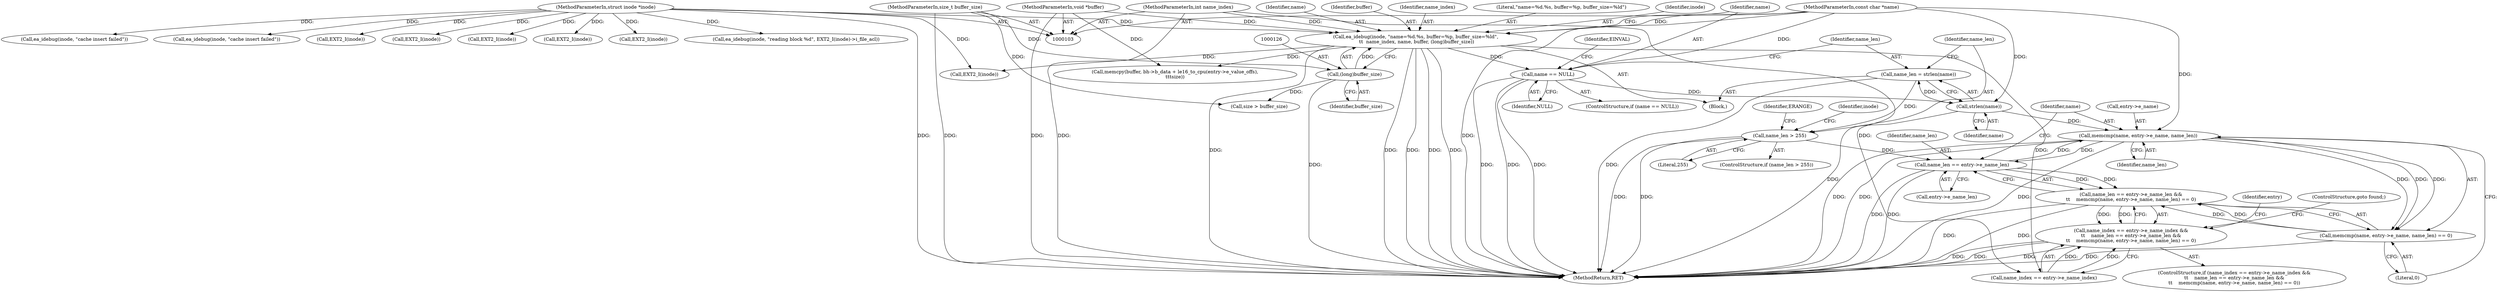 digraph "0_linux_be0726d33cb8f411945884664924bed3cb8c70ee_7@API" {
"1000135" [label="(Call,name_len = strlen(name))"];
"1000137" [label="(Call,strlen(name))"];
"1000129" [label="(Call,name == NULL)"];
"1000119" [label="(Call,ea_idebug(inode, \"name=%d.%s, buffer=%p, buffer_size=%ld\",\n \t\t  name_index, name, buffer, (long)buffer_size))"];
"1000104" [label="(MethodParameterIn,struct inode *inode)"];
"1000105" [label="(MethodParameterIn,int name_index)"];
"1000106" [label="(MethodParameterIn,const char *name)"];
"1000107" [label="(MethodParameterIn,void *buffer)"];
"1000125" [label="(Call,(long)buffer_size)"];
"1000108" [label="(MethodParameterIn,size_t buffer_size)"];
"1000140" [label="(Call,name_len > 255)"];
"1000275" [label="(Call,name_len == entry->e_name_len)"];
"1000274" [label="(Call,name_len == entry->e_name_len &&\n\t\t    memcmp(name, entry->e_name, name_len) == 0)"];
"1000268" [label="(Call,name_index == entry->e_name_index &&\n\t\t    name_len == entry->e_name_len &&\n\t\t    memcmp(name, entry->e_name, name_len) == 0)"];
"1000281" [label="(Call,memcmp(name, entry->e_name, name_len))"];
"1000280" [label="(Call,memcmp(name, entry->e_name, name_len) == 0)"];
"1000268" [label="(Call,name_index == entry->e_name_index &&\n\t\t    name_len == entry->e_name_len &&\n\t\t    memcmp(name, entry->e_name, name_len) == 0)"];
"1000135" [label="(Call,name_len = strlen(name))"];
"1000119" [label="(Call,ea_idebug(inode, \"name=%d.%s, buffer=%p, buffer_size=%ld\",\n \t\t  name_index, name, buffer, (long)buffer_size))"];
"1000382" [label="(MethodReturn,RET)"];
"1000138" [label="(Identifier,name)"];
"1000104" [label="(MethodParameterIn,struct inode *inode)"];
"1000150" [label="(Identifier,inode)"];
"1000129" [label="(Call,name == NULL)"];
"1000128" [label="(ControlStructure,if (name == NULL))"];
"1000269" [label="(Call,name_index == entry->e_name_index)"];
"1000357" [label="(Call,memcpy(buffer, bh->b_data + le16_to_cpu(entry->e_value_offs),\n\t\t\tsize))"];
"1000163" [label="(Call,ea_idebug(inode, \"reading block %d\", EXT2_I(inode)->i_file_acl))"];
"1000295" [label="(Call,ea_idebug(inode, \"cache insert failed\"))"];
"1000342" [label="(Call,ea_idebug(inode, \"cache insert failed\"))"];
"1000288" [label="(ControlStructure,goto found;)"];
"1000142" [label="(Literal,255)"];
"1000127" [label="(Identifier,buffer_size)"];
"1000122" [label="(Identifier,name_index)"];
"1000280" [label="(Call,memcmp(name, entry->e_name, name_len) == 0)"];
"1000130" [label="(Identifier,name)"];
"1000177" [label="(Call,EXT2_I(inode))"];
"1000108" [label="(MethodParameterIn,size_t buffer_size)"];
"1000277" [label="(Call,entry->e_name_len)"];
"1000286" [label="(Identifier,name_len)"];
"1000136" [label="(Identifier,name_len)"];
"1000109" [label="(Block,)"];
"1000125" [label="(Call,(long)buffer_size)"];
"1000107" [label="(MethodParameterIn,void *buffer)"];
"1000140" [label="(Call,name_len > 255)"];
"1000377" [label="(Call,EXT2_I(inode))"];
"1000275" [label="(Call,name_len == entry->e_name_len)"];
"1000281" [label="(Call,memcmp(name, entry->e_name, name_len))"];
"1000283" [label="(Call,entry->e_name)"];
"1000167" [label="(Call,EXT2_I(inode))"];
"1000290" [label="(Identifier,entry)"];
"1000134" [label="(Identifier,EINVAL)"];
"1000159" [label="(Call,EXT2_I(inode))"];
"1000131" [label="(Identifier,NULL)"];
"1000282" [label="(Identifier,name)"];
"1000149" [label="(Call,EXT2_I(inode))"];
"1000121" [label="(Literal,\"name=%d.%s, buffer=%p, buffer_size=%ld\")"];
"1000141" [label="(Identifier,name_len)"];
"1000238" [label="(Call,EXT2_I(inode))"];
"1000274" [label="(Call,name_len == entry->e_name_len &&\n\t\t    memcmp(name, entry->e_name, name_len) == 0)"];
"1000287" [label="(Literal,0)"];
"1000145" [label="(Identifier,ERANGE)"];
"1000105" [label="(MethodParameterIn,int name_index)"];
"1000139" [label="(ControlStructure,if (name_len > 255))"];
"1000120" [label="(Identifier,inode)"];
"1000353" [label="(Call,size > buffer_size)"];
"1000106" [label="(MethodParameterIn,const char *name)"];
"1000276" [label="(Identifier,name_len)"];
"1000267" [label="(ControlStructure,if (name_index == entry->e_name_index &&\n\t\t    name_len == entry->e_name_len &&\n\t\t    memcmp(name, entry->e_name, name_len) == 0))"];
"1000137" [label="(Call,strlen(name))"];
"1000123" [label="(Identifier,name)"];
"1000124" [label="(Identifier,buffer)"];
"1000135" -> "1000109"  [label="AST: "];
"1000135" -> "1000137"  [label="CFG: "];
"1000136" -> "1000135"  [label="AST: "];
"1000137" -> "1000135"  [label="AST: "];
"1000141" -> "1000135"  [label="CFG: "];
"1000135" -> "1000382"  [label="DDG: "];
"1000137" -> "1000135"  [label="DDG: "];
"1000135" -> "1000140"  [label="DDG: "];
"1000137" -> "1000138"  [label="CFG: "];
"1000138" -> "1000137"  [label="AST: "];
"1000137" -> "1000382"  [label="DDG: "];
"1000129" -> "1000137"  [label="DDG: "];
"1000106" -> "1000137"  [label="DDG: "];
"1000137" -> "1000281"  [label="DDG: "];
"1000129" -> "1000128"  [label="AST: "];
"1000129" -> "1000131"  [label="CFG: "];
"1000130" -> "1000129"  [label="AST: "];
"1000131" -> "1000129"  [label="AST: "];
"1000134" -> "1000129"  [label="CFG: "];
"1000136" -> "1000129"  [label="CFG: "];
"1000129" -> "1000382"  [label="DDG: "];
"1000129" -> "1000382"  [label="DDG: "];
"1000129" -> "1000382"  [label="DDG: "];
"1000119" -> "1000129"  [label="DDG: "];
"1000106" -> "1000129"  [label="DDG: "];
"1000119" -> "1000109"  [label="AST: "];
"1000119" -> "1000125"  [label="CFG: "];
"1000120" -> "1000119"  [label="AST: "];
"1000121" -> "1000119"  [label="AST: "];
"1000122" -> "1000119"  [label="AST: "];
"1000123" -> "1000119"  [label="AST: "];
"1000124" -> "1000119"  [label="AST: "];
"1000125" -> "1000119"  [label="AST: "];
"1000130" -> "1000119"  [label="CFG: "];
"1000119" -> "1000382"  [label="DDG: "];
"1000119" -> "1000382"  [label="DDG: "];
"1000119" -> "1000382"  [label="DDG: "];
"1000119" -> "1000382"  [label="DDG: "];
"1000119" -> "1000382"  [label="DDG: "];
"1000104" -> "1000119"  [label="DDG: "];
"1000105" -> "1000119"  [label="DDG: "];
"1000106" -> "1000119"  [label="DDG: "];
"1000107" -> "1000119"  [label="DDG: "];
"1000125" -> "1000119"  [label="DDG: "];
"1000119" -> "1000149"  [label="DDG: "];
"1000119" -> "1000269"  [label="DDG: "];
"1000119" -> "1000357"  [label="DDG: "];
"1000104" -> "1000103"  [label="AST: "];
"1000104" -> "1000382"  [label="DDG: "];
"1000104" -> "1000149"  [label="DDG: "];
"1000104" -> "1000159"  [label="DDG: "];
"1000104" -> "1000163"  [label="DDG: "];
"1000104" -> "1000167"  [label="DDG: "];
"1000104" -> "1000177"  [label="DDG: "];
"1000104" -> "1000238"  [label="DDG: "];
"1000104" -> "1000295"  [label="DDG: "];
"1000104" -> "1000342"  [label="DDG: "];
"1000104" -> "1000377"  [label="DDG: "];
"1000105" -> "1000103"  [label="AST: "];
"1000105" -> "1000382"  [label="DDG: "];
"1000105" -> "1000269"  [label="DDG: "];
"1000106" -> "1000103"  [label="AST: "];
"1000106" -> "1000382"  [label="DDG: "];
"1000106" -> "1000281"  [label="DDG: "];
"1000107" -> "1000103"  [label="AST: "];
"1000107" -> "1000382"  [label="DDG: "];
"1000107" -> "1000357"  [label="DDG: "];
"1000125" -> "1000127"  [label="CFG: "];
"1000126" -> "1000125"  [label="AST: "];
"1000127" -> "1000125"  [label="AST: "];
"1000125" -> "1000382"  [label="DDG: "];
"1000108" -> "1000125"  [label="DDG: "];
"1000125" -> "1000353"  [label="DDG: "];
"1000108" -> "1000103"  [label="AST: "];
"1000108" -> "1000382"  [label="DDG: "];
"1000108" -> "1000353"  [label="DDG: "];
"1000140" -> "1000139"  [label="AST: "];
"1000140" -> "1000142"  [label="CFG: "];
"1000141" -> "1000140"  [label="AST: "];
"1000142" -> "1000140"  [label="AST: "];
"1000145" -> "1000140"  [label="CFG: "];
"1000150" -> "1000140"  [label="CFG: "];
"1000140" -> "1000382"  [label="DDG: "];
"1000140" -> "1000382"  [label="DDG: "];
"1000140" -> "1000275"  [label="DDG: "];
"1000275" -> "1000274"  [label="AST: "];
"1000275" -> "1000277"  [label="CFG: "];
"1000276" -> "1000275"  [label="AST: "];
"1000277" -> "1000275"  [label="AST: "];
"1000282" -> "1000275"  [label="CFG: "];
"1000274" -> "1000275"  [label="CFG: "];
"1000275" -> "1000382"  [label="DDG: "];
"1000275" -> "1000382"  [label="DDG: "];
"1000275" -> "1000274"  [label="DDG: "];
"1000275" -> "1000274"  [label="DDG: "];
"1000281" -> "1000275"  [label="DDG: "];
"1000275" -> "1000281"  [label="DDG: "];
"1000274" -> "1000268"  [label="AST: "];
"1000274" -> "1000280"  [label="CFG: "];
"1000280" -> "1000274"  [label="AST: "];
"1000268" -> "1000274"  [label="CFG: "];
"1000274" -> "1000382"  [label="DDG: "];
"1000274" -> "1000382"  [label="DDG: "];
"1000274" -> "1000268"  [label="DDG: "];
"1000274" -> "1000268"  [label="DDG: "];
"1000280" -> "1000274"  [label="DDG: "];
"1000280" -> "1000274"  [label="DDG: "];
"1000268" -> "1000267"  [label="AST: "];
"1000268" -> "1000269"  [label="CFG: "];
"1000269" -> "1000268"  [label="AST: "];
"1000288" -> "1000268"  [label="CFG: "];
"1000290" -> "1000268"  [label="CFG: "];
"1000268" -> "1000382"  [label="DDG: "];
"1000268" -> "1000382"  [label="DDG: "];
"1000268" -> "1000382"  [label="DDG: "];
"1000269" -> "1000268"  [label="DDG: "];
"1000269" -> "1000268"  [label="DDG: "];
"1000281" -> "1000280"  [label="AST: "];
"1000281" -> "1000286"  [label="CFG: "];
"1000282" -> "1000281"  [label="AST: "];
"1000283" -> "1000281"  [label="AST: "];
"1000286" -> "1000281"  [label="AST: "];
"1000287" -> "1000281"  [label="CFG: "];
"1000281" -> "1000382"  [label="DDG: "];
"1000281" -> "1000382"  [label="DDG: "];
"1000281" -> "1000382"  [label="DDG: "];
"1000281" -> "1000280"  [label="DDG: "];
"1000281" -> "1000280"  [label="DDG: "];
"1000281" -> "1000280"  [label="DDG: "];
"1000280" -> "1000287"  [label="CFG: "];
"1000287" -> "1000280"  [label="AST: "];
"1000280" -> "1000382"  [label="DDG: "];
}
